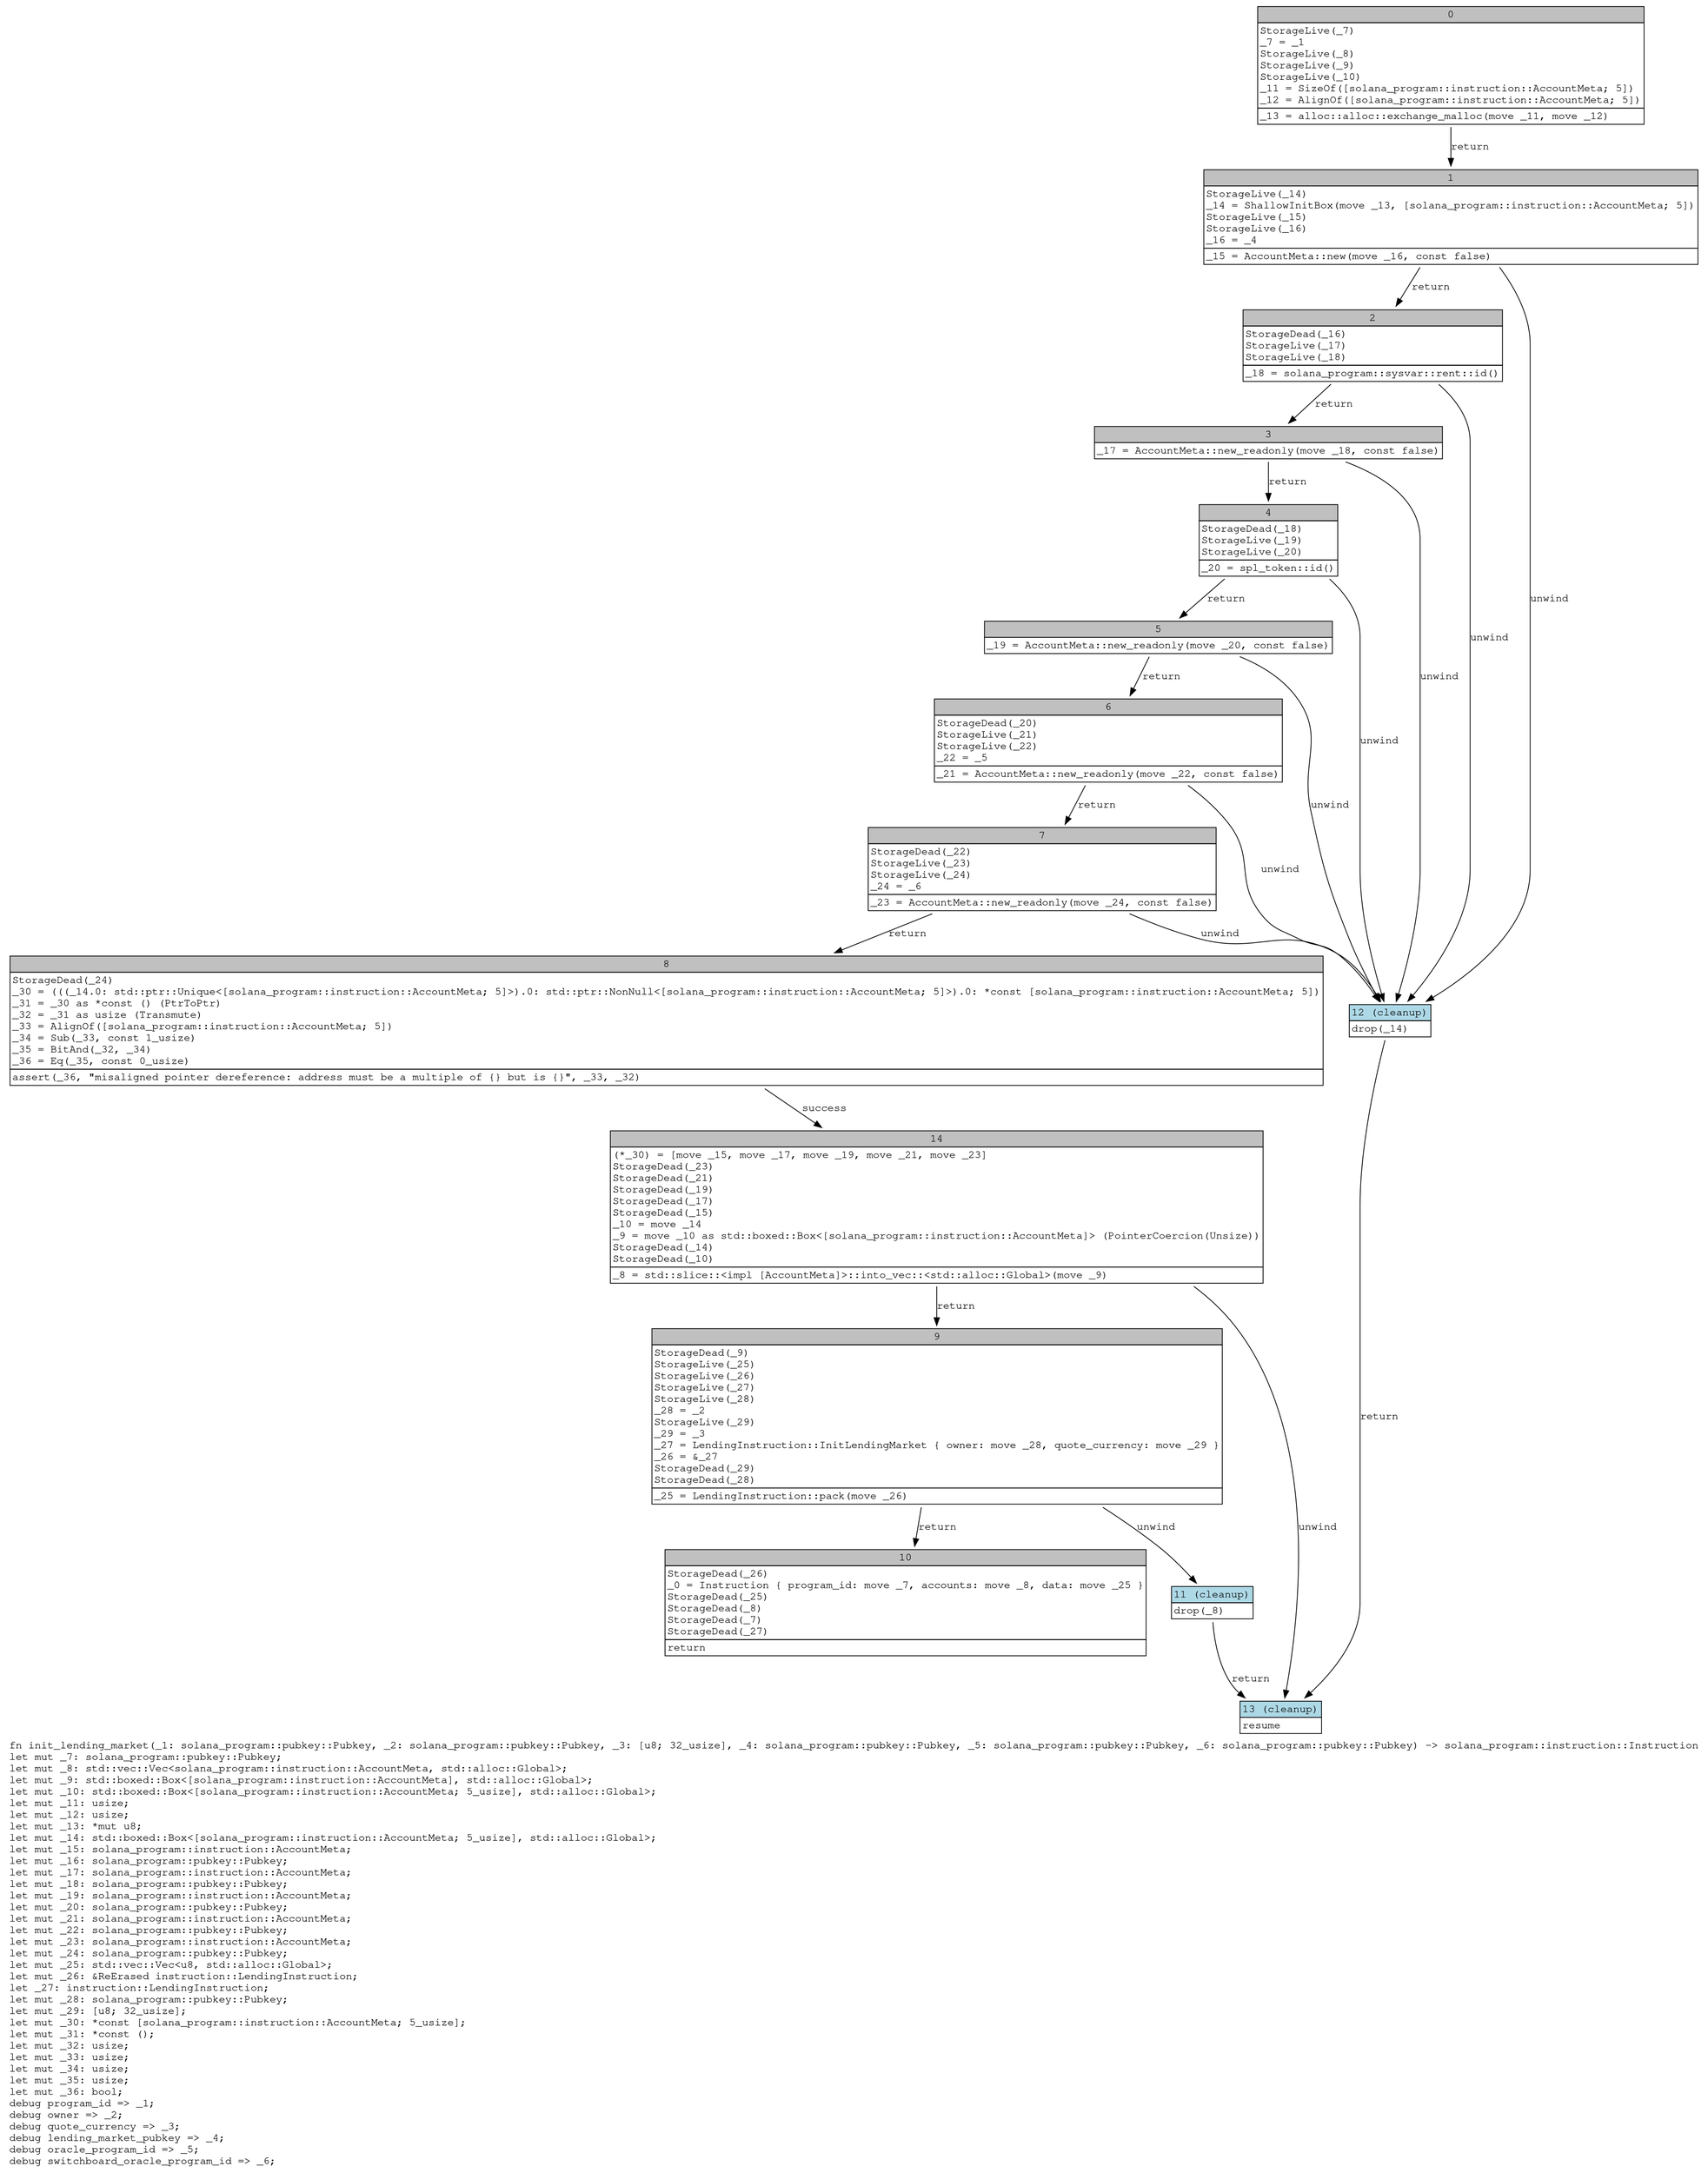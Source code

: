 digraph Mir_0_62 {
    graph [fontname="Courier, monospace"];
    node [fontname="Courier, monospace"];
    edge [fontname="Courier, monospace"];
    label=<fn init_lending_market(_1: solana_program::pubkey::Pubkey, _2: solana_program::pubkey::Pubkey, _3: [u8; 32_usize], _4: solana_program::pubkey::Pubkey, _5: solana_program::pubkey::Pubkey, _6: solana_program::pubkey::Pubkey) -&gt; solana_program::instruction::Instruction<br align="left"/>let mut _7: solana_program::pubkey::Pubkey;<br align="left"/>let mut _8: std::vec::Vec&lt;solana_program::instruction::AccountMeta, std::alloc::Global&gt;;<br align="left"/>let mut _9: std::boxed::Box&lt;[solana_program::instruction::AccountMeta], std::alloc::Global&gt;;<br align="left"/>let mut _10: std::boxed::Box&lt;[solana_program::instruction::AccountMeta; 5_usize], std::alloc::Global&gt;;<br align="left"/>let mut _11: usize;<br align="left"/>let mut _12: usize;<br align="left"/>let mut _13: *mut u8;<br align="left"/>let mut _14: std::boxed::Box&lt;[solana_program::instruction::AccountMeta; 5_usize], std::alloc::Global&gt;;<br align="left"/>let mut _15: solana_program::instruction::AccountMeta;<br align="left"/>let mut _16: solana_program::pubkey::Pubkey;<br align="left"/>let mut _17: solana_program::instruction::AccountMeta;<br align="left"/>let mut _18: solana_program::pubkey::Pubkey;<br align="left"/>let mut _19: solana_program::instruction::AccountMeta;<br align="left"/>let mut _20: solana_program::pubkey::Pubkey;<br align="left"/>let mut _21: solana_program::instruction::AccountMeta;<br align="left"/>let mut _22: solana_program::pubkey::Pubkey;<br align="left"/>let mut _23: solana_program::instruction::AccountMeta;<br align="left"/>let mut _24: solana_program::pubkey::Pubkey;<br align="left"/>let mut _25: std::vec::Vec&lt;u8, std::alloc::Global&gt;;<br align="left"/>let mut _26: &amp;ReErased instruction::LendingInstruction;<br align="left"/>let _27: instruction::LendingInstruction;<br align="left"/>let mut _28: solana_program::pubkey::Pubkey;<br align="left"/>let mut _29: [u8; 32_usize];<br align="left"/>let mut _30: *const [solana_program::instruction::AccountMeta; 5_usize];<br align="left"/>let mut _31: *const ();<br align="left"/>let mut _32: usize;<br align="left"/>let mut _33: usize;<br align="left"/>let mut _34: usize;<br align="left"/>let mut _35: usize;<br align="left"/>let mut _36: bool;<br align="left"/>debug program_id =&gt; _1;<br align="left"/>debug owner =&gt; _2;<br align="left"/>debug quote_currency =&gt; _3;<br align="left"/>debug lending_market_pubkey =&gt; _4;<br align="left"/>debug oracle_program_id =&gt; _5;<br align="left"/>debug switchboard_oracle_program_id =&gt; _6;<br align="left"/>>;
    bb0__0_62 [shape="none", label=<<table border="0" cellborder="1" cellspacing="0"><tr><td bgcolor="gray" align="center" colspan="1">0</td></tr><tr><td align="left" balign="left">StorageLive(_7)<br/>_7 = _1<br/>StorageLive(_8)<br/>StorageLive(_9)<br/>StorageLive(_10)<br/>_11 = SizeOf([solana_program::instruction::AccountMeta; 5])<br/>_12 = AlignOf([solana_program::instruction::AccountMeta; 5])<br/></td></tr><tr><td align="left">_13 = alloc::alloc::exchange_malloc(move _11, move _12)</td></tr></table>>];
    bb1__0_62 [shape="none", label=<<table border="0" cellborder="1" cellspacing="0"><tr><td bgcolor="gray" align="center" colspan="1">1</td></tr><tr><td align="left" balign="left">StorageLive(_14)<br/>_14 = ShallowInitBox(move _13, [solana_program::instruction::AccountMeta; 5])<br/>StorageLive(_15)<br/>StorageLive(_16)<br/>_16 = _4<br/></td></tr><tr><td align="left">_15 = AccountMeta::new(move _16, const false)</td></tr></table>>];
    bb2__0_62 [shape="none", label=<<table border="0" cellborder="1" cellspacing="0"><tr><td bgcolor="gray" align="center" colspan="1">2</td></tr><tr><td align="left" balign="left">StorageDead(_16)<br/>StorageLive(_17)<br/>StorageLive(_18)<br/></td></tr><tr><td align="left">_18 = solana_program::sysvar::rent::id()</td></tr></table>>];
    bb3__0_62 [shape="none", label=<<table border="0" cellborder="1" cellspacing="0"><tr><td bgcolor="gray" align="center" colspan="1">3</td></tr><tr><td align="left">_17 = AccountMeta::new_readonly(move _18, const false)</td></tr></table>>];
    bb4__0_62 [shape="none", label=<<table border="0" cellborder="1" cellspacing="0"><tr><td bgcolor="gray" align="center" colspan="1">4</td></tr><tr><td align="left" balign="left">StorageDead(_18)<br/>StorageLive(_19)<br/>StorageLive(_20)<br/></td></tr><tr><td align="left">_20 = spl_token::id()</td></tr></table>>];
    bb5__0_62 [shape="none", label=<<table border="0" cellborder="1" cellspacing="0"><tr><td bgcolor="gray" align="center" colspan="1">5</td></tr><tr><td align="left">_19 = AccountMeta::new_readonly(move _20, const false)</td></tr></table>>];
    bb6__0_62 [shape="none", label=<<table border="0" cellborder="1" cellspacing="0"><tr><td bgcolor="gray" align="center" colspan="1">6</td></tr><tr><td align="left" balign="left">StorageDead(_20)<br/>StorageLive(_21)<br/>StorageLive(_22)<br/>_22 = _5<br/></td></tr><tr><td align="left">_21 = AccountMeta::new_readonly(move _22, const false)</td></tr></table>>];
    bb7__0_62 [shape="none", label=<<table border="0" cellborder="1" cellspacing="0"><tr><td bgcolor="gray" align="center" colspan="1">7</td></tr><tr><td align="left" balign="left">StorageDead(_22)<br/>StorageLive(_23)<br/>StorageLive(_24)<br/>_24 = _6<br/></td></tr><tr><td align="left">_23 = AccountMeta::new_readonly(move _24, const false)</td></tr></table>>];
    bb8__0_62 [shape="none", label=<<table border="0" cellborder="1" cellspacing="0"><tr><td bgcolor="gray" align="center" colspan="1">8</td></tr><tr><td align="left" balign="left">StorageDead(_24)<br/>_30 = (((_14.0: std::ptr::Unique&lt;[solana_program::instruction::AccountMeta; 5]&gt;).0: std::ptr::NonNull&lt;[solana_program::instruction::AccountMeta; 5]&gt;).0: *const [solana_program::instruction::AccountMeta; 5])<br/>_31 = _30 as *const () (PtrToPtr)<br/>_32 = _31 as usize (Transmute)<br/>_33 = AlignOf([solana_program::instruction::AccountMeta; 5])<br/>_34 = Sub(_33, const 1_usize)<br/>_35 = BitAnd(_32, _34)<br/>_36 = Eq(_35, const 0_usize)<br/></td></tr><tr><td align="left">assert(_36, &quot;misaligned pointer dereference: address must be a multiple of {} but is {}&quot;, _33, _32)</td></tr></table>>];
    bb9__0_62 [shape="none", label=<<table border="0" cellborder="1" cellspacing="0"><tr><td bgcolor="gray" align="center" colspan="1">9</td></tr><tr><td align="left" balign="left">StorageDead(_9)<br/>StorageLive(_25)<br/>StorageLive(_26)<br/>StorageLive(_27)<br/>StorageLive(_28)<br/>_28 = _2<br/>StorageLive(_29)<br/>_29 = _3<br/>_27 = LendingInstruction::InitLendingMarket { owner: move _28, quote_currency: move _29 }<br/>_26 = &amp;_27<br/>StorageDead(_29)<br/>StorageDead(_28)<br/></td></tr><tr><td align="left">_25 = LendingInstruction::pack(move _26)</td></tr></table>>];
    bb10__0_62 [shape="none", label=<<table border="0" cellborder="1" cellspacing="0"><tr><td bgcolor="gray" align="center" colspan="1">10</td></tr><tr><td align="left" balign="left">StorageDead(_26)<br/>_0 = Instruction { program_id: move _7, accounts: move _8, data: move _25 }<br/>StorageDead(_25)<br/>StorageDead(_8)<br/>StorageDead(_7)<br/>StorageDead(_27)<br/></td></tr><tr><td align="left">return</td></tr></table>>];
    bb11__0_62 [shape="none", label=<<table border="0" cellborder="1" cellspacing="0"><tr><td bgcolor="lightblue" align="center" colspan="1">11 (cleanup)</td></tr><tr><td align="left">drop(_8)</td></tr></table>>];
    bb12__0_62 [shape="none", label=<<table border="0" cellborder="1" cellspacing="0"><tr><td bgcolor="lightblue" align="center" colspan="1">12 (cleanup)</td></tr><tr><td align="left">drop(_14)</td></tr></table>>];
    bb13__0_62 [shape="none", label=<<table border="0" cellborder="1" cellspacing="0"><tr><td bgcolor="lightblue" align="center" colspan="1">13 (cleanup)</td></tr><tr><td align="left">resume</td></tr></table>>];
    bb14__0_62 [shape="none", label=<<table border="0" cellborder="1" cellspacing="0"><tr><td bgcolor="gray" align="center" colspan="1">14</td></tr><tr><td align="left" balign="left">(*_30) = [move _15, move _17, move _19, move _21, move _23]<br/>StorageDead(_23)<br/>StorageDead(_21)<br/>StorageDead(_19)<br/>StorageDead(_17)<br/>StorageDead(_15)<br/>_10 = move _14<br/>_9 = move _10 as std::boxed::Box&lt;[solana_program::instruction::AccountMeta]&gt; (PointerCoercion(Unsize))<br/>StorageDead(_14)<br/>StorageDead(_10)<br/></td></tr><tr><td align="left">_8 = std::slice::&lt;impl [AccountMeta]&gt;::into_vec::&lt;std::alloc::Global&gt;(move _9)</td></tr></table>>];
    bb0__0_62 -> bb1__0_62 [label="return"];
    bb1__0_62 -> bb2__0_62 [label="return"];
    bb1__0_62 -> bb12__0_62 [label="unwind"];
    bb2__0_62 -> bb3__0_62 [label="return"];
    bb2__0_62 -> bb12__0_62 [label="unwind"];
    bb3__0_62 -> bb4__0_62 [label="return"];
    bb3__0_62 -> bb12__0_62 [label="unwind"];
    bb4__0_62 -> bb5__0_62 [label="return"];
    bb4__0_62 -> bb12__0_62 [label="unwind"];
    bb5__0_62 -> bb6__0_62 [label="return"];
    bb5__0_62 -> bb12__0_62 [label="unwind"];
    bb6__0_62 -> bb7__0_62 [label="return"];
    bb6__0_62 -> bb12__0_62 [label="unwind"];
    bb7__0_62 -> bb8__0_62 [label="return"];
    bb7__0_62 -> bb12__0_62 [label="unwind"];
    bb8__0_62 -> bb14__0_62 [label="success"];
    bb9__0_62 -> bb10__0_62 [label="return"];
    bb9__0_62 -> bb11__0_62 [label="unwind"];
    bb11__0_62 -> bb13__0_62 [label="return"];
    bb12__0_62 -> bb13__0_62 [label="return"];
    bb14__0_62 -> bb9__0_62 [label="return"];
    bb14__0_62 -> bb13__0_62 [label="unwind"];
}
